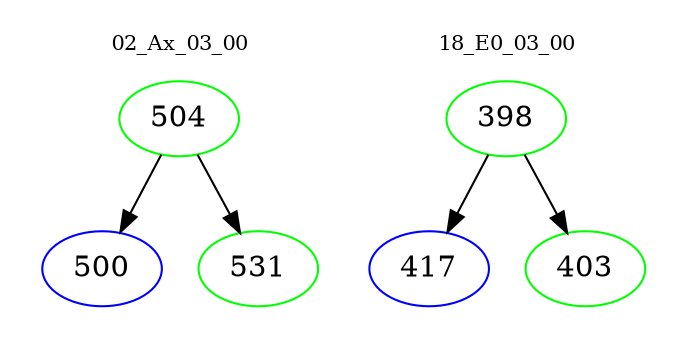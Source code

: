 digraph{
subgraph cluster_0 {
color = white
label = "02_Ax_03_00";
fontsize=10;
T0_504 [label="504", color="green"]
T0_504 -> T0_500 [color="black"]
T0_500 [label="500", color="blue"]
T0_504 -> T0_531 [color="black"]
T0_531 [label="531", color="green"]
}
subgraph cluster_1 {
color = white
label = "18_E0_03_00";
fontsize=10;
T1_398 [label="398", color="green"]
T1_398 -> T1_417 [color="black"]
T1_417 [label="417", color="blue"]
T1_398 -> T1_403 [color="black"]
T1_403 [label="403", color="green"]
}
}
